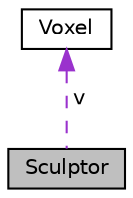 digraph "Sculptor"
{
  edge [fontname="Helvetica",fontsize="10",labelfontname="Helvetica",labelfontsize="10"];
  node [fontname="Helvetica",fontsize="10",shape=record];
  Node1 [label="Sculptor",height=0.2,width=0.4,color="black", fillcolor="grey75", style="filled", fontcolor="black"];
  Node2 -> Node1 [dir="back",color="darkorchid3",fontsize="10",style="dashed",label=" v" ];
  Node2 [label="Voxel",height=0.2,width=0.4,color="black", fillcolor="white", style="filled",URL="$struct_voxel.html",tooltip="Declaração da struct Voxel O tipo de dado Voxel é armazenado nessa struct. "];
}

